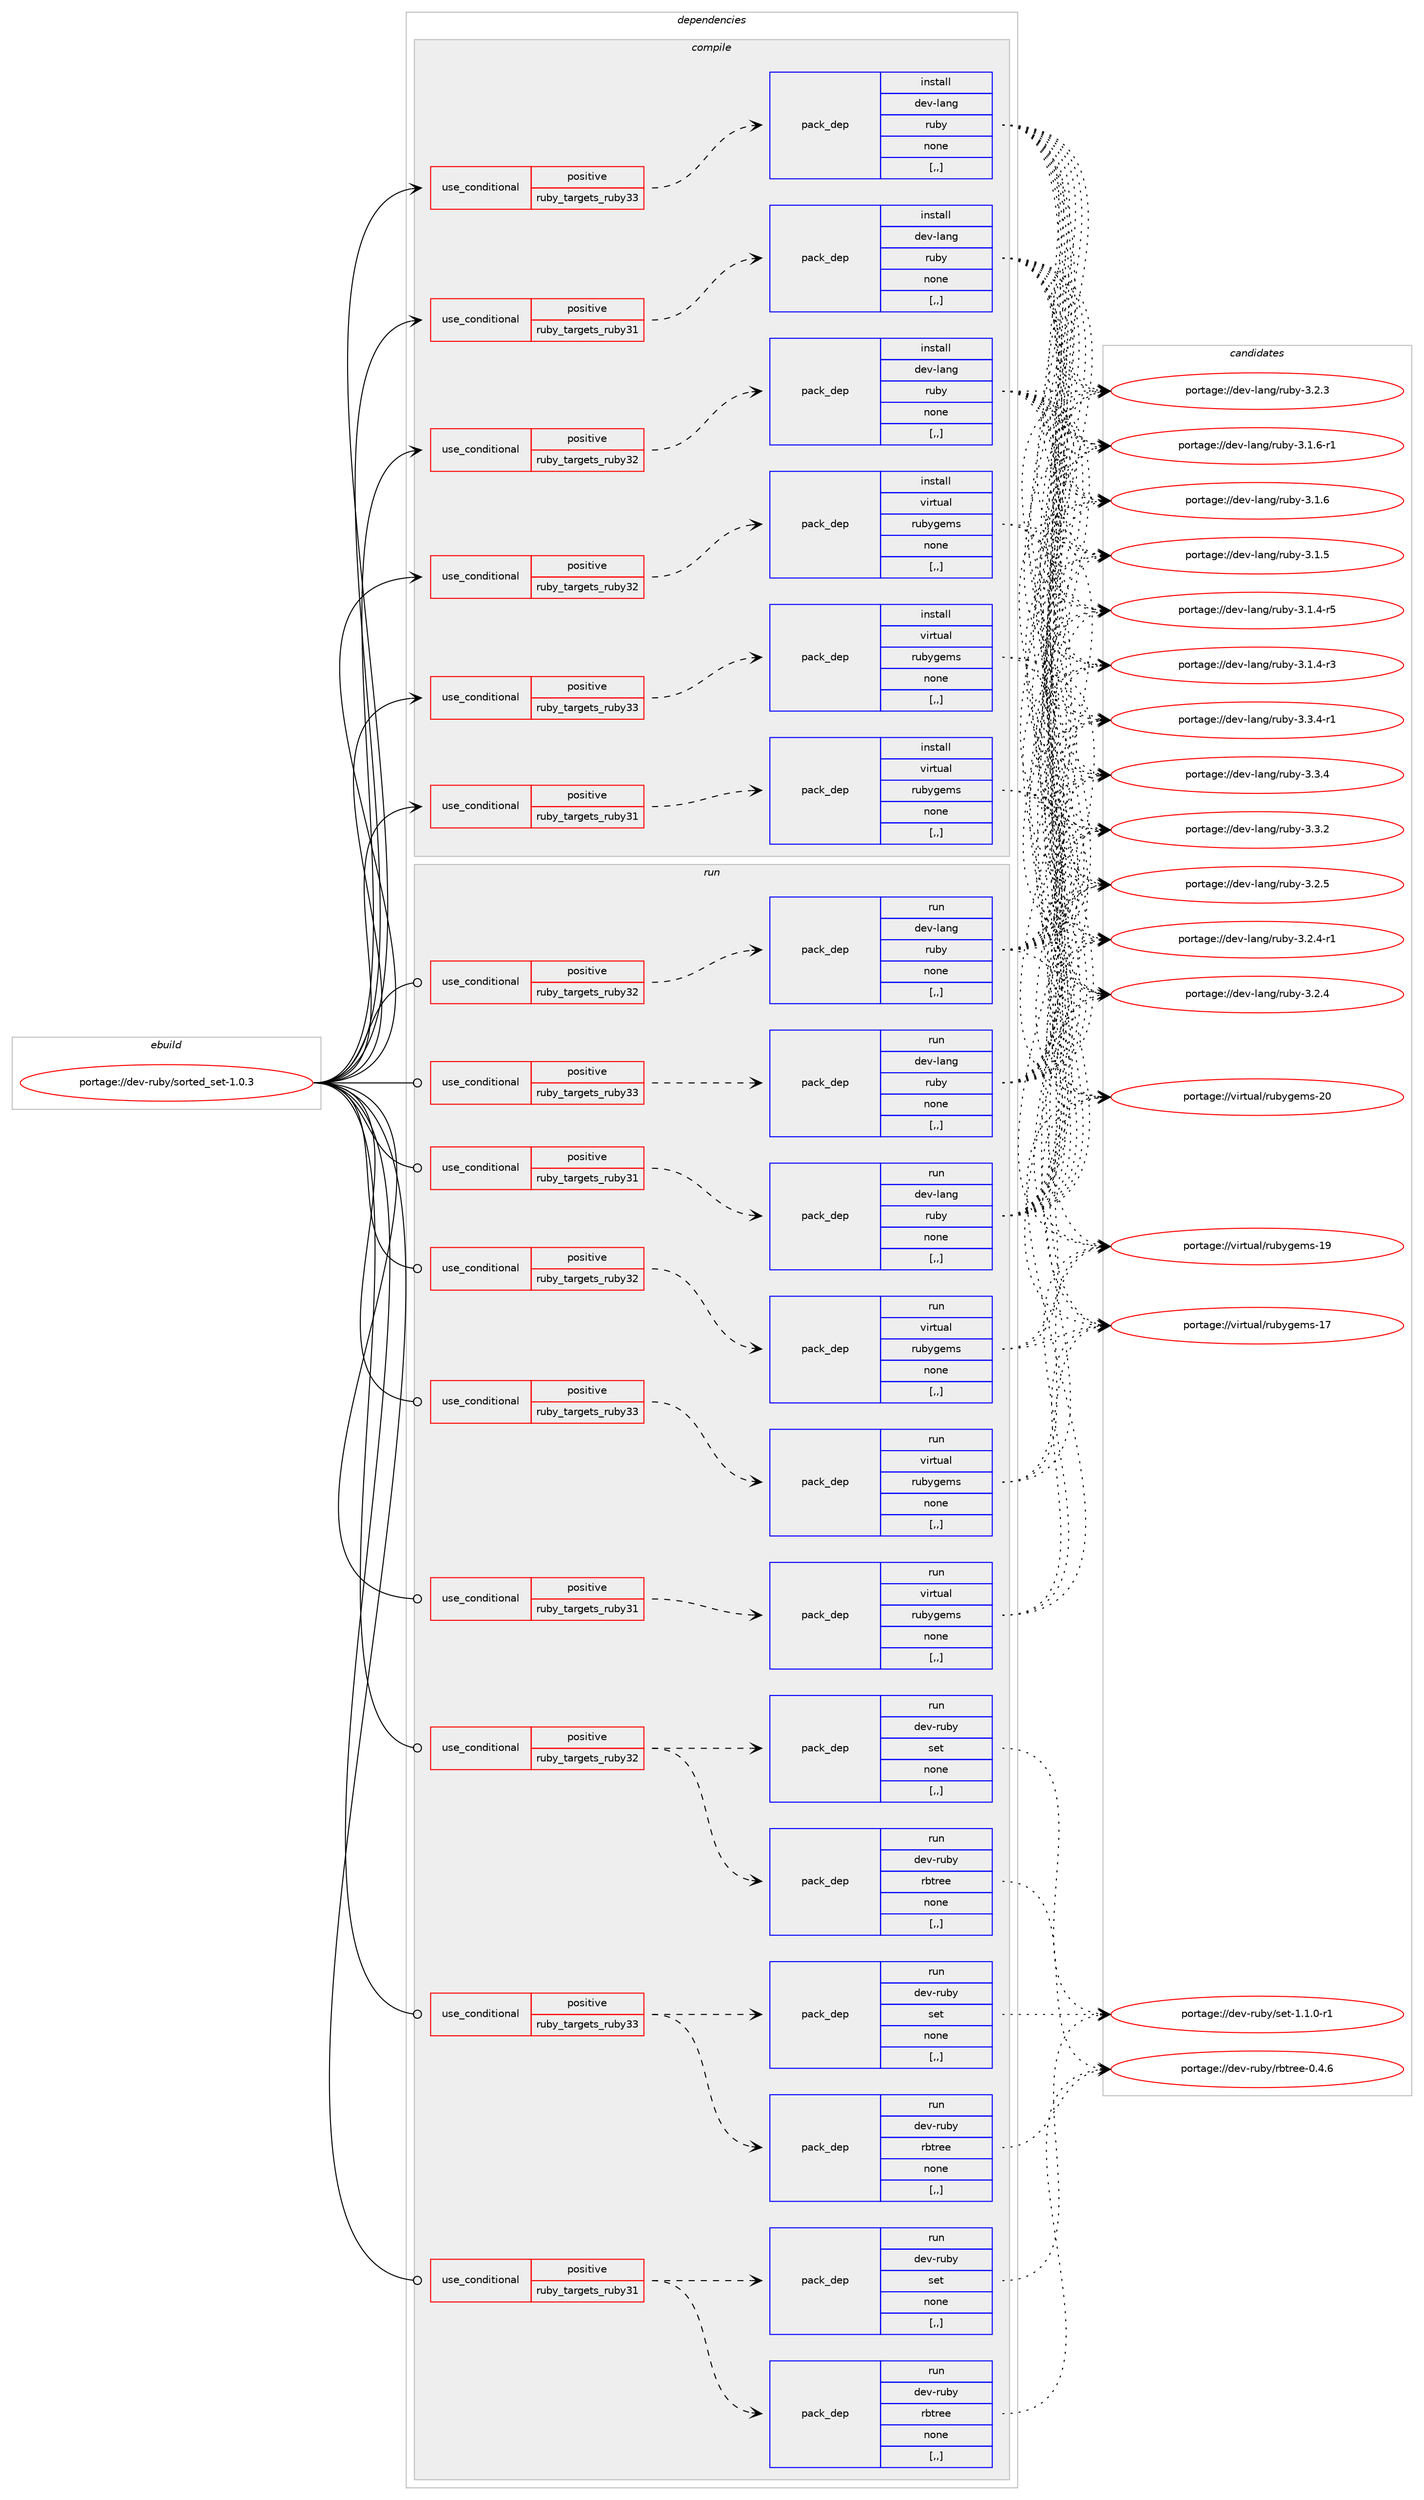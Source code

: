 digraph prolog {

# *************
# Graph options
# *************

newrank=true;
concentrate=true;
compound=true;
graph [rankdir=LR,fontname=Helvetica,fontsize=10,ranksep=1.5];#, ranksep=2.5, nodesep=0.2];
edge  [arrowhead=vee];
node  [fontname=Helvetica,fontsize=10];

# **********
# The ebuild
# **********

subgraph cluster_leftcol {
color=gray;
label=<<i>ebuild</i>>;
id [label="portage://dev-ruby/sorted_set-1.0.3", color=red, width=4, href="../dev-ruby/sorted_set-1.0.3.svg"];
}

# ****************
# The dependencies
# ****************

subgraph cluster_midcol {
color=gray;
label=<<i>dependencies</i>>;
subgraph cluster_compile {
fillcolor="#eeeeee";
style=filled;
label=<<i>compile</i>>;
subgraph cond56834 {
dependency203819 [label=<<TABLE BORDER="0" CELLBORDER="1" CELLSPACING="0" CELLPADDING="4"><TR><TD ROWSPAN="3" CELLPADDING="10">use_conditional</TD></TR><TR><TD>positive</TD></TR><TR><TD>ruby_targets_ruby31</TD></TR></TABLE>>, shape=none, color=red];
subgraph pack145599 {
dependency203820 [label=<<TABLE BORDER="0" CELLBORDER="1" CELLSPACING="0" CELLPADDING="4" WIDTH="220"><TR><TD ROWSPAN="6" CELLPADDING="30">pack_dep</TD></TR><TR><TD WIDTH="110">install</TD></TR><TR><TD>dev-lang</TD></TR><TR><TD>ruby</TD></TR><TR><TD>none</TD></TR><TR><TD>[,,]</TD></TR></TABLE>>, shape=none, color=blue];
}
dependency203819:e -> dependency203820:w [weight=20,style="dashed",arrowhead="vee"];
}
id:e -> dependency203819:w [weight=20,style="solid",arrowhead="vee"];
subgraph cond56835 {
dependency203821 [label=<<TABLE BORDER="0" CELLBORDER="1" CELLSPACING="0" CELLPADDING="4"><TR><TD ROWSPAN="3" CELLPADDING="10">use_conditional</TD></TR><TR><TD>positive</TD></TR><TR><TD>ruby_targets_ruby31</TD></TR></TABLE>>, shape=none, color=red];
subgraph pack145600 {
dependency203822 [label=<<TABLE BORDER="0" CELLBORDER="1" CELLSPACING="0" CELLPADDING="4" WIDTH="220"><TR><TD ROWSPAN="6" CELLPADDING="30">pack_dep</TD></TR><TR><TD WIDTH="110">install</TD></TR><TR><TD>virtual</TD></TR><TR><TD>rubygems</TD></TR><TR><TD>none</TD></TR><TR><TD>[,,]</TD></TR></TABLE>>, shape=none, color=blue];
}
dependency203821:e -> dependency203822:w [weight=20,style="dashed",arrowhead="vee"];
}
id:e -> dependency203821:w [weight=20,style="solid",arrowhead="vee"];
subgraph cond56836 {
dependency203823 [label=<<TABLE BORDER="0" CELLBORDER="1" CELLSPACING="0" CELLPADDING="4"><TR><TD ROWSPAN="3" CELLPADDING="10">use_conditional</TD></TR><TR><TD>positive</TD></TR><TR><TD>ruby_targets_ruby32</TD></TR></TABLE>>, shape=none, color=red];
subgraph pack145601 {
dependency203824 [label=<<TABLE BORDER="0" CELLBORDER="1" CELLSPACING="0" CELLPADDING="4" WIDTH="220"><TR><TD ROWSPAN="6" CELLPADDING="30">pack_dep</TD></TR><TR><TD WIDTH="110">install</TD></TR><TR><TD>dev-lang</TD></TR><TR><TD>ruby</TD></TR><TR><TD>none</TD></TR><TR><TD>[,,]</TD></TR></TABLE>>, shape=none, color=blue];
}
dependency203823:e -> dependency203824:w [weight=20,style="dashed",arrowhead="vee"];
}
id:e -> dependency203823:w [weight=20,style="solid",arrowhead="vee"];
subgraph cond56837 {
dependency203825 [label=<<TABLE BORDER="0" CELLBORDER="1" CELLSPACING="0" CELLPADDING="4"><TR><TD ROWSPAN="3" CELLPADDING="10">use_conditional</TD></TR><TR><TD>positive</TD></TR><TR><TD>ruby_targets_ruby32</TD></TR></TABLE>>, shape=none, color=red];
subgraph pack145602 {
dependency203826 [label=<<TABLE BORDER="0" CELLBORDER="1" CELLSPACING="0" CELLPADDING="4" WIDTH="220"><TR><TD ROWSPAN="6" CELLPADDING="30">pack_dep</TD></TR><TR><TD WIDTH="110">install</TD></TR><TR><TD>virtual</TD></TR><TR><TD>rubygems</TD></TR><TR><TD>none</TD></TR><TR><TD>[,,]</TD></TR></TABLE>>, shape=none, color=blue];
}
dependency203825:e -> dependency203826:w [weight=20,style="dashed",arrowhead="vee"];
}
id:e -> dependency203825:w [weight=20,style="solid",arrowhead="vee"];
subgraph cond56838 {
dependency203827 [label=<<TABLE BORDER="0" CELLBORDER="1" CELLSPACING="0" CELLPADDING="4"><TR><TD ROWSPAN="3" CELLPADDING="10">use_conditional</TD></TR><TR><TD>positive</TD></TR><TR><TD>ruby_targets_ruby33</TD></TR></TABLE>>, shape=none, color=red];
subgraph pack145603 {
dependency203828 [label=<<TABLE BORDER="0" CELLBORDER="1" CELLSPACING="0" CELLPADDING="4" WIDTH="220"><TR><TD ROWSPAN="6" CELLPADDING="30">pack_dep</TD></TR><TR><TD WIDTH="110">install</TD></TR><TR><TD>dev-lang</TD></TR><TR><TD>ruby</TD></TR><TR><TD>none</TD></TR><TR><TD>[,,]</TD></TR></TABLE>>, shape=none, color=blue];
}
dependency203827:e -> dependency203828:w [weight=20,style="dashed",arrowhead="vee"];
}
id:e -> dependency203827:w [weight=20,style="solid",arrowhead="vee"];
subgraph cond56839 {
dependency203829 [label=<<TABLE BORDER="0" CELLBORDER="1" CELLSPACING="0" CELLPADDING="4"><TR><TD ROWSPAN="3" CELLPADDING="10">use_conditional</TD></TR><TR><TD>positive</TD></TR><TR><TD>ruby_targets_ruby33</TD></TR></TABLE>>, shape=none, color=red];
subgraph pack145604 {
dependency203830 [label=<<TABLE BORDER="0" CELLBORDER="1" CELLSPACING="0" CELLPADDING="4" WIDTH="220"><TR><TD ROWSPAN="6" CELLPADDING="30">pack_dep</TD></TR><TR><TD WIDTH="110">install</TD></TR><TR><TD>virtual</TD></TR><TR><TD>rubygems</TD></TR><TR><TD>none</TD></TR><TR><TD>[,,]</TD></TR></TABLE>>, shape=none, color=blue];
}
dependency203829:e -> dependency203830:w [weight=20,style="dashed",arrowhead="vee"];
}
id:e -> dependency203829:w [weight=20,style="solid",arrowhead="vee"];
}
subgraph cluster_compileandrun {
fillcolor="#eeeeee";
style=filled;
label=<<i>compile and run</i>>;
}
subgraph cluster_run {
fillcolor="#eeeeee";
style=filled;
label=<<i>run</i>>;
subgraph cond56840 {
dependency203831 [label=<<TABLE BORDER="0" CELLBORDER="1" CELLSPACING="0" CELLPADDING="4"><TR><TD ROWSPAN="3" CELLPADDING="10">use_conditional</TD></TR><TR><TD>positive</TD></TR><TR><TD>ruby_targets_ruby31</TD></TR></TABLE>>, shape=none, color=red];
subgraph pack145605 {
dependency203832 [label=<<TABLE BORDER="0" CELLBORDER="1" CELLSPACING="0" CELLPADDING="4" WIDTH="220"><TR><TD ROWSPAN="6" CELLPADDING="30">pack_dep</TD></TR><TR><TD WIDTH="110">run</TD></TR><TR><TD>dev-lang</TD></TR><TR><TD>ruby</TD></TR><TR><TD>none</TD></TR><TR><TD>[,,]</TD></TR></TABLE>>, shape=none, color=blue];
}
dependency203831:e -> dependency203832:w [weight=20,style="dashed",arrowhead="vee"];
}
id:e -> dependency203831:w [weight=20,style="solid",arrowhead="odot"];
subgraph cond56841 {
dependency203833 [label=<<TABLE BORDER="0" CELLBORDER="1" CELLSPACING="0" CELLPADDING="4"><TR><TD ROWSPAN="3" CELLPADDING="10">use_conditional</TD></TR><TR><TD>positive</TD></TR><TR><TD>ruby_targets_ruby31</TD></TR></TABLE>>, shape=none, color=red];
subgraph pack145606 {
dependency203834 [label=<<TABLE BORDER="0" CELLBORDER="1" CELLSPACING="0" CELLPADDING="4" WIDTH="220"><TR><TD ROWSPAN="6" CELLPADDING="30">pack_dep</TD></TR><TR><TD WIDTH="110">run</TD></TR><TR><TD>dev-ruby</TD></TR><TR><TD>rbtree</TD></TR><TR><TD>none</TD></TR><TR><TD>[,,]</TD></TR></TABLE>>, shape=none, color=blue];
}
dependency203833:e -> dependency203834:w [weight=20,style="dashed",arrowhead="vee"];
subgraph pack145607 {
dependency203835 [label=<<TABLE BORDER="0" CELLBORDER="1" CELLSPACING="0" CELLPADDING="4" WIDTH="220"><TR><TD ROWSPAN="6" CELLPADDING="30">pack_dep</TD></TR><TR><TD WIDTH="110">run</TD></TR><TR><TD>dev-ruby</TD></TR><TR><TD>set</TD></TR><TR><TD>none</TD></TR><TR><TD>[,,]</TD></TR></TABLE>>, shape=none, color=blue];
}
dependency203833:e -> dependency203835:w [weight=20,style="dashed",arrowhead="vee"];
}
id:e -> dependency203833:w [weight=20,style="solid",arrowhead="odot"];
subgraph cond56842 {
dependency203836 [label=<<TABLE BORDER="0" CELLBORDER="1" CELLSPACING="0" CELLPADDING="4"><TR><TD ROWSPAN="3" CELLPADDING="10">use_conditional</TD></TR><TR><TD>positive</TD></TR><TR><TD>ruby_targets_ruby31</TD></TR></TABLE>>, shape=none, color=red];
subgraph pack145608 {
dependency203837 [label=<<TABLE BORDER="0" CELLBORDER="1" CELLSPACING="0" CELLPADDING="4" WIDTH="220"><TR><TD ROWSPAN="6" CELLPADDING="30">pack_dep</TD></TR><TR><TD WIDTH="110">run</TD></TR><TR><TD>virtual</TD></TR><TR><TD>rubygems</TD></TR><TR><TD>none</TD></TR><TR><TD>[,,]</TD></TR></TABLE>>, shape=none, color=blue];
}
dependency203836:e -> dependency203837:w [weight=20,style="dashed",arrowhead="vee"];
}
id:e -> dependency203836:w [weight=20,style="solid",arrowhead="odot"];
subgraph cond56843 {
dependency203838 [label=<<TABLE BORDER="0" CELLBORDER="1" CELLSPACING="0" CELLPADDING="4"><TR><TD ROWSPAN="3" CELLPADDING="10">use_conditional</TD></TR><TR><TD>positive</TD></TR><TR><TD>ruby_targets_ruby32</TD></TR></TABLE>>, shape=none, color=red];
subgraph pack145609 {
dependency203839 [label=<<TABLE BORDER="0" CELLBORDER="1" CELLSPACING="0" CELLPADDING="4" WIDTH="220"><TR><TD ROWSPAN="6" CELLPADDING="30">pack_dep</TD></TR><TR><TD WIDTH="110">run</TD></TR><TR><TD>dev-lang</TD></TR><TR><TD>ruby</TD></TR><TR><TD>none</TD></TR><TR><TD>[,,]</TD></TR></TABLE>>, shape=none, color=blue];
}
dependency203838:e -> dependency203839:w [weight=20,style="dashed",arrowhead="vee"];
}
id:e -> dependency203838:w [weight=20,style="solid",arrowhead="odot"];
subgraph cond56844 {
dependency203840 [label=<<TABLE BORDER="0" CELLBORDER="1" CELLSPACING="0" CELLPADDING="4"><TR><TD ROWSPAN="3" CELLPADDING="10">use_conditional</TD></TR><TR><TD>positive</TD></TR><TR><TD>ruby_targets_ruby32</TD></TR></TABLE>>, shape=none, color=red];
subgraph pack145610 {
dependency203841 [label=<<TABLE BORDER="0" CELLBORDER="1" CELLSPACING="0" CELLPADDING="4" WIDTH="220"><TR><TD ROWSPAN="6" CELLPADDING="30">pack_dep</TD></TR><TR><TD WIDTH="110">run</TD></TR><TR><TD>dev-ruby</TD></TR><TR><TD>rbtree</TD></TR><TR><TD>none</TD></TR><TR><TD>[,,]</TD></TR></TABLE>>, shape=none, color=blue];
}
dependency203840:e -> dependency203841:w [weight=20,style="dashed",arrowhead="vee"];
subgraph pack145611 {
dependency203842 [label=<<TABLE BORDER="0" CELLBORDER="1" CELLSPACING="0" CELLPADDING="4" WIDTH="220"><TR><TD ROWSPAN="6" CELLPADDING="30">pack_dep</TD></TR><TR><TD WIDTH="110">run</TD></TR><TR><TD>dev-ruby</TD></TR><TR><TD>set</TD></TR><TR><TD>none</TD></TR><TR><TD>[,,]</TD></TR></TABLE>>, shape=none, color=blue];
}
dependency203840:e -> dependency203842:w [weight=20,style="dashed",arrowhead="vee"];
}
id:e -> dependency203840:w [weight=20,style="solid",arrowhead="odot"];
subgraph cond56845 {
dependency203843 [label=<<TABLE BORDER="0" CELLBORDER="1" CELLSPACING="0" CELLPADDING="4"><TR><TD ROWSPAN="3" CELLPADDING="10">use_conditional</TD></TR><TR><TD>positive</TD></TR><TR><TD>ruby_targets_ruby32</TD></TR></TABLE>>, shape=none, color=red];
subgraph pack145612 {
dependency203844 [label=<<TABLE BORDER="0" CELLBORDER="1" CELLSPACING="0" CELLPADDING="4" WIDTH="220"><TR><TD ROWSPAN="6" CELLPADDING="30">pack_dep</TD></TR><TR><TD WIDTH="110">run</TD></TR><TR><TD>virtual</TD></TR><TR><TD>rubygems</TD></TR><TR><TD>none</TD></TR><TR><TD>[,,]</TD></TR></TABLE>>, shape=none, color=blue];
}
dependency203843:e -> dependency203844:w [weight=20,style="dashed",arrowhead="vee"];
}
id:e -> dependency203843:w [weight=20,style="solid",arrowhead="odot"];
subgraph cond56846 {
dependency203845 [label=<<TABLE BORDER="0" CELLBORDER="1" CELLSPACING="0" CELLPADDING="4"><TR><TD ROWSPAN="3" CELLPADDING="10">use_conditional</TD></TR><TR><TD>positive</TD></TR><TR><TD>ruby_targets_ruby33</TD></TR></TABLE>>, shape=none, color=red];
subgraph pack145613 {
dependency203846 [label=<<TABLE BORDER="0" CELLBORDER="1" CELLSPACING="0" CELLPADDING="4" WIDTH="220"><TR><TD ROWSPAN="6" CELLPADDING="30">pack_dep</TD></TR><TR><TD WIDTH="110">run</TD></TR><TR><TD>dev-lang</TD></TR><TR><TD>ruby</TD></TR><TR><TD>none</TD></TR><TR><TD>[,,]</TD></TR></TABLE>>, shape=none, color=blue];
}
dependency203845:e -> dependency203846:w [weight=20,style="dashed",arrowhead="vee"];
}
id:e -> dependency203845:w [weight=20,style="solid",arrowhead="odot"];
subgraph cond56847 {
dependency203847 [label=<<TABLE BORDER="0" CELLBORDER="1" CELLSPACING="0" CELLPADDING="4"><TR><TD ROWSPAN="3" CELLPADDING="10">use_conditional</TD></TR><TR><TD>positive</TD></TR><TR><TD>ruby_targets_ruby33</TD></TR></TABLE>>, shape=none, color=red];
subgraph pack145614 {
dependency203848 [label=<<TABLE BORDER="0" CELLBORDER="1" CELLSPACING="0" CELLPADDING="4" WIDTH="220"><TR><TD ROWSPAN="6" CELLPADDING="30">pack_dep</TD></TR><TR><TD WIDTH="110">run</TD></TR><TR><TD>dev-ruby</TD></TR><TR><TD>rbtree</TD></TR><TR><TD>none</TD></TR><TR><TD>[,,]</TD></TR></TABLE>>, shape=none, color=blue];
}
dependency203847:e -> dependency203848:w [weight=20,style="dashed",arrowhead="vee"];
subgraph pack145615 {
dependency203849 [label=<<TABLE BORDER="0" CELLBORDER="1" CELLSPACING="0" CELLPADDING="4" WIDTH="220"><TR><TD ROWSPAN="6" CELLPADDING="30">pack_dep</TD></TR><TR><TD WIDTH="110">run</TD></TR><TR><TD>dev-ruby</TD></TR><TR><TD>set</TD></TR><TR><TD>none</TD></TR><TR><TD>[,,]</TD></TR></TABLE>>, shape=none, color=blue];
}
dependency203847:e -> dependency203849:w [weight=20,style="dashed",arrowhead="vee"];
}
id:e -> dependency203847:w [weight=20,style="solid",arrowhead="odot"];
subgraph cond56848 {
dependency203850 [label=<<TABLE BORDER="0" CELLBORDER="1" CELLSPACING="0" CELLPADDING="4"><TR><TD ROWSPAN="3" CELLPADDING="10">use_conditional</TD></TR><TR><TD>positive</TD></TR><TR><TD>ruby_targets_ruby33</TD></TR></TABLE>>, shape=none, color=red];
subgraph pack145616 {
dependency203851 [label=<<TABLE BORDER="0" CELLBORDER="1" CELLSPACING="0" CELLPADDING="4" WIDTH="220"><TR><TD ROWSPAN="6" CELLPADDING="30">pack_dep</TD></TR><TR><TD WIDTH="110">run</TD></TR><TR><TD>virtual</TD></TR><TR><TD>rubygems</TD></TR><TR><TD>none</TD></TR><TR><TD>[,,]</TD></TR></TABLE>>, shape=none, color=blue];
}
dependency203850:e -> dependency203851:w [weight=20,style="dashed",arrowhead="vee"];
}
id:e -> dependency203850:w [weight=20,style="solid",arrowhead="odot"];
}
}

# **************
# The candidates
# **************

subgraph cluster_choices {
rank=same;
color=gray;
label=<<i>candidates</i>>;

subgraph choice145599 {
color=black;
nodesep=1;
choice100101118451089711010347114117981214551465146524511449 [label="portage://dev-lang/ruby-3.3.4-r1", color=red, width=4,href="../dev-lang/ruby-3.3.4-r1.svg"];
choice10010111845108971101034711411798121455146514652 [label="portage://dev-lang/ruby-3.3.4", color=red, width=4,href="../dev-lang/ruby-3.3.4.svg"];
choice10010111845108971101034711411798121455146514650 [label="portage://dev-lang/ruby-3.3.2", color=red, width=4,href="../dev-lang/ruby-3.3.2.svg"];
choice10010111845108971101034711411798121455146504653 [label="portage://dev-lang/ruby-3.2.5", color=red, width=4,href="../dev-lang/ruby-3.2.5.svg"];
choice100101118451089711010347114117981214551465046524511449 [label="portage://dev-lang/ruby-3.2.4-r1", color=red, width=4,href="../dev-lang/ruby-3.2.4-r1.svg"];
choice10010111845108971101034711411798121455146504652 [label="portage://dev-lang/ruby-3.2.4", color=red, width=4,href="../dev-lang/ruby-3.2.4.svg"];
choice10010111845108971101034711411798121455146504651 [label="portage://dev-lang/ruby-3.2.3", color=red, width=4,href="../dev-lang/ruby-3.2.3.svg"];
choice100101118451089711010347114117981214551464946544511449 [label="portage://dev-lang/ruby-3.1.6-r1", color=red, width=4,href="../dev-lang/ruby-3.1.6-r1.svg"];
choice10010111845108971101034711411798121455146494654 [label="portage://dev-lang/ruby-3.1.6", color=red, width=4,href="../dev-lang/ruby-3.1.6.svg"];
choice10010111845108971101034711411798121455146494653 [label="portage://dev-lang/ruby-3.1.5", color=red, width=4,href="../dev-lang/ruby-3.1.5.svg"];
choice100101118451089711010347114117981214551464946524511453 [label="portage://dev-lang/ruby-3.1.4-r5", color=red, width=4,href="../dev-lang/ruby-3.1.4-r5.svg"];
choice100101118451089711010347114117981214551464946524511451 [label="portage://dev-lang/ruby-3.1.4-r3", color=red, width=4,href="../dev-lang/ruby-3.1.4-r3.svg"];
dependency203820:e -> choice100101118451089711010347114117981214551465146524511449:w [style=dotted,weight="100"];
dependency203820:e -> choice10010111845108971101034711411798121455146514652:w [style=dotted,weight="100"];
dependency203820:e -> choice10010111845108971101034711411798121455146514650:w [style=dotted,weight="100"];
dependency203820:e -> choice10010111845108971101034711411798121455146504653:w [style=dotted,weight="100"];
dependency203820:e -> choice100101118451089711010347114117981214551465046524511449:w [style=dotted,weight="100"];
dependency203820:e -> choice10010111845108971101034711411798121455146504652:w [style=dotted,weight="100"];
dependency203820:e -> choice10010111845108971101034711411798121455146504651:w [style=dotted,weight="100"];
dependency203820:e -> choice100101118451089711010347114117981214551464946544511449:w [style=dotted,weight="100"];
dependency203820:e -> choice10010111845108971101034711411798121455146494654:w [style=dotted,weight="100"];
dependency203820:e -> choice10010111845108971101034711411798121455146494653:w [style=dotted,weight="100"];
dependency203820:e -> choice100101118451089711010347114117981214551464946524511453:w [style=dotted,weight="100"];
dependency203820:e -> choice100101118451089711010347114117981214551464946524511451:w [style=dotted,weight="100"];
}
subgraph choice145600 {
color=black;
nodesep=1;
choice118105114116117971084711411798121103101109115455048 [label="portage://virtual/rubygems-20", color=red, width=4,href="../virtual/rubygems-20.svg"];
choice118105114116117971084711411798121103101109115454957 [label="portage://virtual/rubygems-19", color=red, width=4,href="../virtual/rubygems-19.svg"];
choice118105114116117971084711411798121103101109115454955 [label="portage://virtual/rubygems-17", color=red, width=4,href="../virtual/rubygems-17.svg"];
dependency203822:e -> choice118105114116117971084711411798121103101109115455048:w [style=dotted,weight="100"];
dependency203822:e -> choice118105114116117971084711411798121103101109115454957:w [style=dotted,weight="100"];
dependency203822:e -> choice118105114116117971084711411798121103101109115454955:w [style=dotted,weight="100"];
}
subgraph choice145601 {
color=black;
nodesep=1;
choice100101118451089711010347114117981214551465146524511449 [label="portage://dev-lang/ruby-3.3.4-r1", color=red, width=4,href="../dev-lang/ruby-3.3.4-r1.svg"];
choice10010111845108971101034711411798121455146514652 [label="portage://dev-lang/ruby-3.3.4", color=red, width=4,href="../dev-lang/ruby-3.3.4.svg"];
choice10010111845108971101034711411798121455146514650 [label="portage://dev-lang/ruby-3.3.2", color=red, width=4,href="../dev-lang/ruby-3.3.2.svg"];
choice10010111845108971101034711411798121455146504653 [label="portage://dev-lang/ruby-3.2.5", color=red, width=4,href="../dev-lang/ruby-3.2.5.svg"];
choice100101118451089711010347114117981214551465046524511449 [label="portage://dev-lang/ruby-3.2.4-r1", color=red, width=4,href="../dev-lang/ruby-3.2.4-r1.svg"];
choice10010111845108971101034711411798121455146504652 [label="portage://dev-lang/ruby-3.2.4", color=red, width=4,href="../dev-lang/ruby-3.2.4.svg"];
choice10010111845108971101034711411798121455146504651 [label="portage://dev-lang/ruby-3.2.3", color=red, width=4,href="../dev-lang/ruby-3.2.3.svg"];
choice100101118451089711010347114117981214551464946544511449 [label="portage://dev-lang/ruby-3.1.6-r1", color=red, width=4,href="../dev-lang/ruby-3.1.6-r1.svg"];
choice10010111845108971101034711411798121455146494654 [label="portage://dev-lang/ruby-3.1.6", color=red, width=4,href="../dev-lang/ruby-3.1.6.svg"];
choice10010111845108971101034711411798121455146494653 [label="portage://dev-lang/ruby-3.1.5", color=red, width=4,href="../dev-lang/ruby-3.1.5.svg"];
choice100101118451089711010347114117981214551464946524511453 [label="portage://dev-lang/ruby-3.1.4-r5", color=red, width=4,href="../dev-lang/ruby-3.1.4-r5.svg"];
choice100101118451089711010347114117981214551464946524511451 [label="portage://dev-lang/ruby-3.1.4-r3", color=red, width=4,href="../dev-lang/ruby-3.1.4-r3.svg"];
dependency203824:e -> choice100101118451089711010347114117981214551465146524511449:w [style=dotted,weight="100"];
dependency203824:e -> choice10010111845108971101034711411798121455146514652:w [style=dotted,weight="100"];
dependency203824:e -> choice10010111845108971101034711411798121455146514650:w [style=dotted,weight="100"];
dependency203824:e -> choice10010111845108971101034711411798121455146504653:w [style=dotted,weight="100"];
dependency203824:e -> choice100101118451089711010347114117981214551465046524511449:w [style=dotted,weight="100"];
dependency203824:e -> choice10010111845108971101034711411798121455146504652:w [style=dotted,weight="100"];
dependency203824:e -> choice10010111845108971101034711411798121455146504651:w [style=dotted,weight="100"];
dependency203824:e -> choice100101118451089711010347114117981214551464946544511449:w [style=dotted,weight="100"];
dependency203824:e -> choice10010111845108971101034711411798121455146494654:w [style=dotted,weight="100"];
dependency203824:e -> choice10010111845108971101034711411798121455146494653:w [style=dotted,weight="100"];
dependency203824:e -> choice100101118451089711010347114117981214551464946524511453:w [style=dotted,weight="100"];
dependency203824:e -> choice100101118451089711010347114117981214551464946524511451:w [style=dotted,weight="100"];
}
subgraph choice145602 {
color=black;
nodesep=1;
choice118105114116117971084711411798121103101109115455048 [label="portage://virtual/rubygems-20", color=red, width=4,href="../virtual/rubygems-20.svg"];
choice118105114116117971084711411798121103101109115454957 [label="portage://virtual/rubygems-19", color=red, width=4,href="../virtual/rubygems-19.svg"];
choice118105114116117971084711411798121103101109115454955 [label="portage://virtual/rubygems-17", color=red, width=4,href="../virtual/rubygems-17.svg"];
dependency203826:e -> choice118105114116117971084711411798121103101109115455048:w [style=dotted,weight="100"];
dependency203826:e -> choice118105114116117971084711411798121103101109115454957:w [style=dotted,weight="100"];
dependency203826:e -> choice118105114116117971084711411798121103101109115454955:w [style=dotted,weight="100"];
}
subgraph choice145603 {
color=black;
nodesep=1;
choice100101118451089711010347114117981214551465146524511449 [label="portage://dev-lang/ruby-3.3.4-r1", color=red, width=4,href="../dev-lang/ruby-3.3.4-r1.svg"];
choice10010111845108971101034711411798121455146514652 [label="portage://dev-lang/ruby-3.3.4", color=red, width=4,href="../dev-lang/ruby-3.3.4.svg"];
choice10010111845108971101034711411798121455146514650 [label="portage://dev-lang/ruby-3.3.2", color=red, width=4,href="../dev-lang/ruby-3.3.2.svg"];
choice10010111845108971101034711411798121455146504653 [label="portage://dev-lang/ruby-3.2.5", color=red, width=4,href="../dev-lang/ruby-3.2.5.svg"];
choice100101118451089711010347114117981214551465046524511449 [label="portage://dev-lang/ruby-3.2.4-r1", color=red, width=4,href="../dev-lang/ruby-3.2.4-r1.svg"];
choice10010111845108971101034711411798121455146504652 [label="portage://dev-lang/ruby-3.2.4", color=red, width=4,href="../dev-lang/ruby-3.2.4.svg"];
choice10010111845108971101034711411798121455146504651 [label="portage://dev-lang/ruby-3.2.3", color=red, width=4,href="../dev-lang/ruby-3.2.3.svg"];
choice100101118451089711010347114117981214551464946544511449 [label="portage://dev-lang/ruby-3.1.6-r1", color=red, width=4,href="../dev-lang/ruby-3.1.6-r1.svg"];
choice10010111845108971101034711411798121455146494654 [label="portage://dev-lang/ruby-3.1.6", color=red, width=4,href="../dev-lang/ruby-3.1.6.svg"];
choice10010111845108971101034711411798121455146494653 [label="portage://dev-lang/ruby-3.1.5", color=red, width=4,href="../dev-lang/ruby-3.1.5.svg"];
choice100101118451089711010347114117981214551464946524511453 [label="portage://dev-lang/ruby-3.1.4-r5", color=red, width=4,href="../dev-lang/ruby-3.1.4-r5.svg"];
choice100101118451089711010347114117981214551464946524511451 [label="portage://dev-lang/ruby-3.1.4-r3", color=red, width=4,href="../dev-lang/ruby-3.1.4-r3.svg"];
dependency203828:e -> choice100101118451089711010347114117981214551465146524511449:w [style=dotted,weight="100"];
dependency203828:e -> choice10010111845108971101034711411798121455146514652:w [style=dotted,weight="100"];
dependency203828:e -> choice10010111845108971101034711411798121455146514650:w [style=dotted,weight="100"];
dependency203828:e -> choice10010111845108971101034711411798121455146504653:w [style=dotted,weight="100"];
dependency203828:e -> choice100101118451089711010347114117981214551465046524511449:w [style=dotted,weight="100"];
dependency203828:e -> choice10010111845108971101034711411798121455146504652:w [style=dotted,weight="100"];
dependency203828:e -> choice10010111845108971101034711411798121455146504651:w [style=dotted,weight="100"];
dependency203828:e -> choice100101118451089711010347114117981214551464946544511449:w [style=dotted,weight="100"];
dependency203828:e -> choice10010111845108971101034711411798121455146494654:w [style=dotted,weight="100"];
dependency203828:e -> choice10010111845108971101034711411798121455146494653:w [style=dotted,weight="100"];
dependency203828:e -> choice100101118451089711010347114117981214551464946524511453:w [style=dotted,weight="100"];
dependency203828:e -> choice100101118451089711010347114117981214551464946524511451:w [style=dotted,weight="100"];
}
subgraph choice145604 {
color=black;
nodesep=1;
choice118105114116117971084711411798121103101109115455048 [label="portage://virtual/rubygems-20", color=red, width=4,href="../virtual/rubygems-20.svg"];
choice118105114116117971084711411798121103101109115454957 [label="portage://virtual/rubygems-19", color=red, width=4,href="../virtual/rubygems-19.svg"];
choice118105114116117971084711411798121103101109115454955 [label="portage://virtual/rubygems-17", color=red, width=4,href="../virtual/rubygems-17.svg"];
dependency203830:e -> choice118105114116117971084711411798121103101109115455048:w [style=dotted,weight="100"];
dependency203830:e -> choice118105114116117971084711411798121103101109115454957:w [style=dotted,weight="100"];
dependency203830:e -> choice118105114116117971084711411798121103101109115454955:w [style=dotted,weight="100"];
}
subgraph choice145605 {
color=black;
nodesep=1;
choice100101118451089711010347114117981214551465146524511449 [label="portage://dev-lang/ruby-3.3.4-r1", color=red, width=4,href="../dev-lang/ruby-3.3.4-r1.svg"];
choice10010111845108971101034711411798121455146514652 [label="portage://dev-lang/ruby-3.3.4", color=red, width=4,href="../dev-lang/ruby-3.3.4.svg"];
choice10010111845108971101034711411798121455146514650 [label="portage://dev-lang/ruby-3.3.2", color=red, width=4,href="../dev-lang/ruby-3.3.2.svg"];
choice10010111845108971101034711411798121455146504653 [label="portage://dev-lang/ruby-3.2.5", color=red, width=4,href="../dev-lang/ruby-3.2.5.svg"];
choice100101118451089711010347114117981214551465046524511449 [label="portage://dev-lang/ruby-3.2.4-r1", color=red, width=4,href="../dev-lang/ruby-3.2.4-r1.svg"];
choice10010111845108971101034711411798121455146504652 [label="portage://dev-lang/ruby-3.2.4", color=red, width=4,href="../dev-lang/ruby-3.2.4.svg"];
choice10010111845108971101034711411798121455146504651 [label="portage://dev-lang/ruby-3.2.3", color=red, width=4,href="../dev-lang/ruby-3.2.3.svg"];
choice100101118451089711010347114117981214551464946544511449 [label="portage://dev-lang/ruby-3.1.6-r1", color=red, width=4,href="../dev-lang/ruby-3.1.6-r1.svg"];
choice10010111845108971101034711411798121455146494654 [label="portage://dev-lang/ruby-3.1.6", color=red, width=4,href="../dev-lang/ruby-3.1.6.svg"];
choice10010111845108971101034711411798121455146494653 [label="portage://dev-lang/ruby-3.1.5", color=red, width=4,href="../dev-lang/ruby-3.1.5.svg"];
choice100101118451089711010347114117981214551464946524511453 [label="portage://dev-lang/ruby-3.1.4-r5", color=red, width=4,href="../dev-lang/ruby-3.1.4-r5.svg"];
choice100101118451089711010347114117981214551464946524511451 [label="portage://dev-lang/ruby-3.1.4-r3", color=red, width=4,href="../dev-lang/ruby-3.1.4-r3.svg"];
dependency203832:e -> choice100101118451089711010347114117981214551465146524511449:w [style=dotted,weight="100"];
dependency203832:e -> choice10010111845108971101034711411798121455146514652:w [style=dotted,weight="100"];
dependency203832:e -> choice10010111845108971101034711411798121455146514650:w [style=dotted,weight="100"];
dependency203832:e -> choice10010111845108971101034711411798121455146504653:w [style=dotted,weight="100"];
dependency203832:e -> choice100101118451089711010347114117981214551465046524511449:w [style=dotted,weight="100"];
dependency203832:e -> choice10010111845108971101034711411798121455146504652:w [style=dotted,weight="100"];
dependency203832:e -> choice10010111845108971101034711411798121455146504651:w [style=dotted,weight="100"];
dependency203832:e -> choice100101118451089711010347114117981214551464946544511449:w [style=dotted,weight="100"];
dependency203832:e -> choice10010111845108971101034711411798121455146494654:w [style=dotted,weight="100"];
dependency203832:e -> choice10010111845108971101034711411798121455146494653:w [style=dotted,weight="100"];
dependency203832:e -> choice100101118451089711010347114117981214551464946524511453:w [style=dotted,weight="100"];
dependency203832:e -> choice100101118451089711010347114117981214551464946524511451:w [style=dotted,weight="100"];
}
subgraph choice145606 {
color=black;
nodesep=1;
choice10010111845114117981214711498116114101101454846524654 [label="portage://dev-ruby/rbtree-0.4.6", color=red, width=4,href="../dev-ruby/rbtree-0.4.6.svg"];
dependency203834:e -> choice10010111845114117981214711498116114101101454846524654:w [style=dotted,weight="100"];
}
subgraph choice145607 {
color=black;
nodesep=1;
choice1001011184511411798121471151011164549464946484511449 [label="portage://dev-ruby/set-1.1.0-r1", color=red, width=4,href="../dev-ruby/set-1.1.0-r1.svg"];
dependency203835:e -> choice1001011184511411798121471151011164549464946484511449:w [style=dotted,weight="100"];
}
subgraph choice145608 {
color=black;
nodesep=1;
choice118105114116117971084711411798121103101109115455048 [label="portage://virtual/rubygems-20", color=red, width=4,href="../virtual/rubygems-20.svg"];
choice118105114116117971084711411798121103101109115454957 [label="portage://virtual/rubygems-19", color=red, width=4,href="../virtual/rubygems-19.svg"];
choice118105114116117971084711411798121103101109115454955 [label="portage://virtual/rubygems-17", color=red, width=4,href="../virtual/rubygems-17.svg"];
dependency203837:e -> choice118105114116117971084711411798121103101109115455048:w [style=dotted,weight="100"];
dependency203837:e -> choice118105114116117971084711411798121103101109115454957:w [style=dotted,weight="100"];
dependency203837:e -> choice118105114116117971084711411798121103101109115454955:w [style=dotted,weight="100"];
}
subgraph choice145609 {
color=black;
nodesep=1;
choice100101118451089711010347114117981214551465146524511449 [label="portage://dev-lang/ruby-3.3.4-r1", color=red, width=4,href="../dev-lang/ruby-3.3.4-r1.svg"];
choice10010111845108971101034711411798121455146514652 [label="portage://dev-lang/ruby-3.3.4", color=red, width=4,href="../dev-lang/ruby-3.3.4.svg"];
choice10010111845108971101034711411798121455146514650 [label="portage://dev-lang/ruby-3.3.2", color=red, width=4,href="../dev-lang/ruby-3.3.2.svg"];
choice10010111845108971101034711411798121455146504653 [label="portage://dev-lang/ruby-3.2.5", color=red, width=4,href="../dev-lang/ruby-3.2.5.svg"];
choice100101118451089711010347114117981214551465046524511449 [label="portage://dev-lang/ruby-3.2.4-r1", color=red, width=4,href="../dev-lang/ruby-3.2.4-r1.svg"];
choice10010111845108971101034711411798121455146504652 [label="portage://dev-lang/ruby-3.2.4", color=red, width=4,href="../dev-lang/ruby-3.2.4.svg"];
choice10010111845108971101034711411798121455146504651 [label="portage://dev-lang/ruby-3.2.3", color=red, width=4,href="../dev-lang/ruby-3.2.3.svg"];
choice100101118451089711010347114117981214551464946544511449 [label="portage://dev-lang/ruby-3.1.6-r1", color=red, width=4,href="../dev-lang/ruby-3.1.6-r1.svg"];
choice10010111845108971101034711411798121455146494654 [label="portage://dev-lang/ruby-3.1.6", color=red, width=4,href="../dev-lang/ruby-3.1.6.svg"];
choice10010111845108971101034711411798121455146494653 [label="portage://dev-lang/ruby-3.1.5", color=red, width=4,href="../dev-lang/ruby-3.1.5.svg"];
choice100101118451089711010347114117981214551464946524511453 [label="portage://dev-lang/ruby-3.1.4-r5", color=red, width=4,href="../dev-lang/ruby-3.1.4-r5.svg"];
choice100101118451089711010347114117981214551464946524511451 [label="portage://dev-lang/ruby-3.1.4-r3", color=red, width=4,href="../dev-lang/ruby-3.1.4-r3.svg"];
dependency203839:e -> choice100101118451089711010347114117981214551465146524511449:w [style=dotted,weight="100"];
dependency203839:e -> choice10010111845108971101034711411798121455146514652:w [style=dotted,weight="100"];
dependency203839:e -> choice10010111845108971101034711411798121455146514650:w [style=dotted,weight="100"];
dependency203839:e -> choice10010111845108971101034711411798121455146504653:w [style=dotted,weight="100"];
dependency203839:e -> choice100101118451089711010347114117981214551465046524511449:w [style=dotted,weight="100"];
dependency203839:e -> choice10010111845108971101034711411798121455146504652:w [style=dotted,weight="100"];
dependency203839:e -> choice10010111845108971101034711411798121455146504651:w [style=dotted,weight="100"];
dependency203839:e -> choice100101118451089711010347114117981214551464946544511449:w [style=dotted,weight="100"];
dependency203839:e -> choice10010111845108971101034711411798121455146494654:w [style=dotted,weight="100"];
dependency203839:e -> choice10010111845108971101034711411798121455146494653:w [style=dotted,weight="100"];
dependency203839:e -> choice100101118451089711010347114117981214551464946524511453:w [style=dotted,weight="100"];
dependency203839:e -> choice100101118451089711010347114117981214551464946524511451:w [style=dotted,weight="100"];
}
subgraph choice145610 {
color=black;
nodesep=1;
choice10010111845114117981214711498116114101101454846524654 [label="portage://dev-ruby/rbtree-0.4.6", color=red, width=4,href="../dev-ruby/rbtree-0.4.6.svg"];
dependency203841:e -> choice10010111845114117981214711498116114101101454846524654:w [style=dotted,weight="100"];
}
subgraph choice145611 {
color=black;
nodesep=1;
choice1001011184511411798121471151011164549464946484511449 [label="portage://dev-ruby/set-1.1.0-r1", color=red, width=4,href="../dev-ruby/set-1.1.0-r1.svg"];
dependency203842:e -> choice1001011184511411798121471151011164549464946484511449:w [style=dotted,weight="100"];
}
subgraph choice145612 {
color=black;
nodesep=1;
choice118105114116117971084711411798121103101109115455048 [label="portage://virtual/rubygems-20", color=red, width=4,href="../virtual/rubygems-20.svg"];
choice118105114116117971084711411798121103101109115454957 [label="portage://virtual/rubygems-19", color=red, width=4,href="../virtual/rubygems-19.svg"];
choice118105114116117971084711411798121103101109115454955 [label="portage://virtual/rubygems-17", color=red, width=4,href="../virtual/rubygems-17.svg"];
dependency203844:e -> choice118105114116117971084711411798121103101109115455048:w [style=dotted,weight="100"];
dependency203844:e -> choice118105114116117971084711411798121103101109115454957:w [style=dotted,weight="100"];
dependency203844:e -> choice118105114116117971084711411798121103101109115454955:w [style=dotted,weight="100"];
}
subgraph choice145613 {
color=black;
nodesep=1;
choice100101118451089711010347114117981214551465146524511449 [label="portage://dev-lang/ruby-3.3.4-r1", color=red, width=4,href="../dev-lang/ruby-3.3.4-r1.svg"];
choice10010111845108971101034711411798121455146514652 [label="portage://dev-lang/ruby-3.3.4", color=red, width=4,href="../dev-lang/ruby-3.3.4.svg"];
choice10010111845108971101034711411798121455146514650 [label="portage://dev-lang/ruby-3.3.2", color=red, width=4,href="../dev-lang/ruby-3.3.2.svg"];
choice10010111845108971101034711411798121455146504653 [label="portage://dev-lang/ruby-3.2.5", color=red, width=4,href="../dev-lang/ruby-3.2.5.svg"];
choice100101118451089711010347114117981214551465046524511449 [label="portage://dev-lang/ruby-3.2.4-r1", color=red, width=4,href="../dev-lang/ruby-3.2.4-r1.svg"];
choice10010111845108971101034711411798121455146504652 [label="portage://dev-lang/ruby-3.2.4", color=red, width=4,href="../dev-lang/ruby-3.2.4.svg"];
choice10010111845108971101034711411798121455146504651 [label="portage://dev-lang/ruby-3.2.3", color=red, width=4,href="../dev-lang/ruby-3.2.3.svg"];
choice100101118451089711010347114117981214551464946544511449 [label="portage://dev-lang/ruby-3.1.6-r1", color=red, width=4,href="../dev-lang/ruby-3.1.6-r1.svg"];
choice10010111845108971101034711411798121455146494654 [label="portage://dev-lang/ruby-3.1.6", color=red, width=4,href="../dev-lang/ruby-3.1.6.svg"];
choice10010111845108971101034711411798121455146494653 [label="portage://dev-lang/ruby-3.1.5", color=red, width=4,href="../dev-lang/ruby-3.1.5.svg"];
choice100101118451089711010347114117981214551464946524511453 [label="portage://dev-lang/ruby-3.1.4-r5", color=red, width=4,href="../dev-lang/ruby-3.1.4-r5.svg"];
choice100101118451089711010347114117981214551464946524511451 [label="portage://dev-lang/ruby-3.1.4-r3", color=red, width=4,href="../dev-lang/ruby-3.1.4-r3.svg"];
dependency203846:e -> choice100101118451089711010347114117981214551465146524511449:w [style=dotted,weight="100"];
dependency203846:e -> choice10010111845108971101034711411798121455146514652:w [style=dotted,weight="100"];
dependency203846:e -> choice10010111845108971101034711411798121455146514650:w [style=dotted,weight="100"];
dependency203846:e -> choice10010111845108971101034711411798121455146504653:w [style=dotted,weight="100"];
dependency203846:e -> choice100101118451089711010347114117981214551465046524511449:w [style=dotted,weight="100"];
dependency203846:e -> choice10010111845108971101034711411798121455146504652:w [style=dotted,weight="100"];
dependency203846:e -> choice10010111845108971101034711411798121455146504651:w [style=dotted,weight="100"];
dependency203846:e -> choice100101118451089711010347114117981214551464946544511449:w [style=dotted,weight="100"];
dependency203846:e -> choice10010111845108971101034711411798121455146494654:w [style=dotted,weight="100"];
dependency203846:e -> choice10010111845108971101034711411798121455146494653:w [style=dotted,weight="100"];
dependency203846:e -> choice100101118451089711010347114117981214551464946524511453:w [style=dotted,weight="100"];
dependency203846:e -> choice100101118451089711010347114117981214551464946524511451:w [style=dotted,weight="100"];
}
subgraph choice145614 {
color=black;
nodesep=1;
choice10010111845114117981214711498116114101101454846524654 [label="portage://dev-ruby/rbtree-0.4.6", color=red, width=4,href="../dev-ruby/rbtree-0.4.6.svg"];
dependency203848:e -> choice10010111845114117981214711498116114101101454846524654:w [style=dotted,weight="100"];
}
subgraph choice145615 {
color=black;
nodesep=1;
choice1001011184511411798121471151011164549464946484511449 [label="portage://dev-ruby/set-1.1.0-r1", color=red, width=4,href="../dev-ruby/set-1.1.0-r1.svg"];
dependency203849:e -> choice1001011184511411798121471151011164549464946484511449:w [style=dotted,weight="100"];
}
subgraph choice145616 {
color=black;
nodesep=1;
choice118105114116117971084711411798121103101109115455048 [label="portage://virtual/rubygems-20", color=red, width=4,href="../virtual/rubygems-20.svg"];
choice118105114116117971084711411798121103101109115454957 [label="portage://virtual/rubygems-19", color=red, width=4,href="../virtual/rubygems-19.svg"];
choice118105114116117971084711411798121103101109115454955 [label="portage://virtual/rubygems-17", color=red, width=4,href="../virtual/rubygems-17.svg"];
dependency203851:e -> choice118105114116117971084711411798121103101109115455048:w [style=dotted,weight="100"];
dependency203851:e -> choice118105114116117971084711411798121103101109115454957:w [style=dotted,weight="100"];
dependency203851:e -> choice118105114116117971084711411798121103101109115454955:w [style=dotted,weight="100"];
}
}

}
